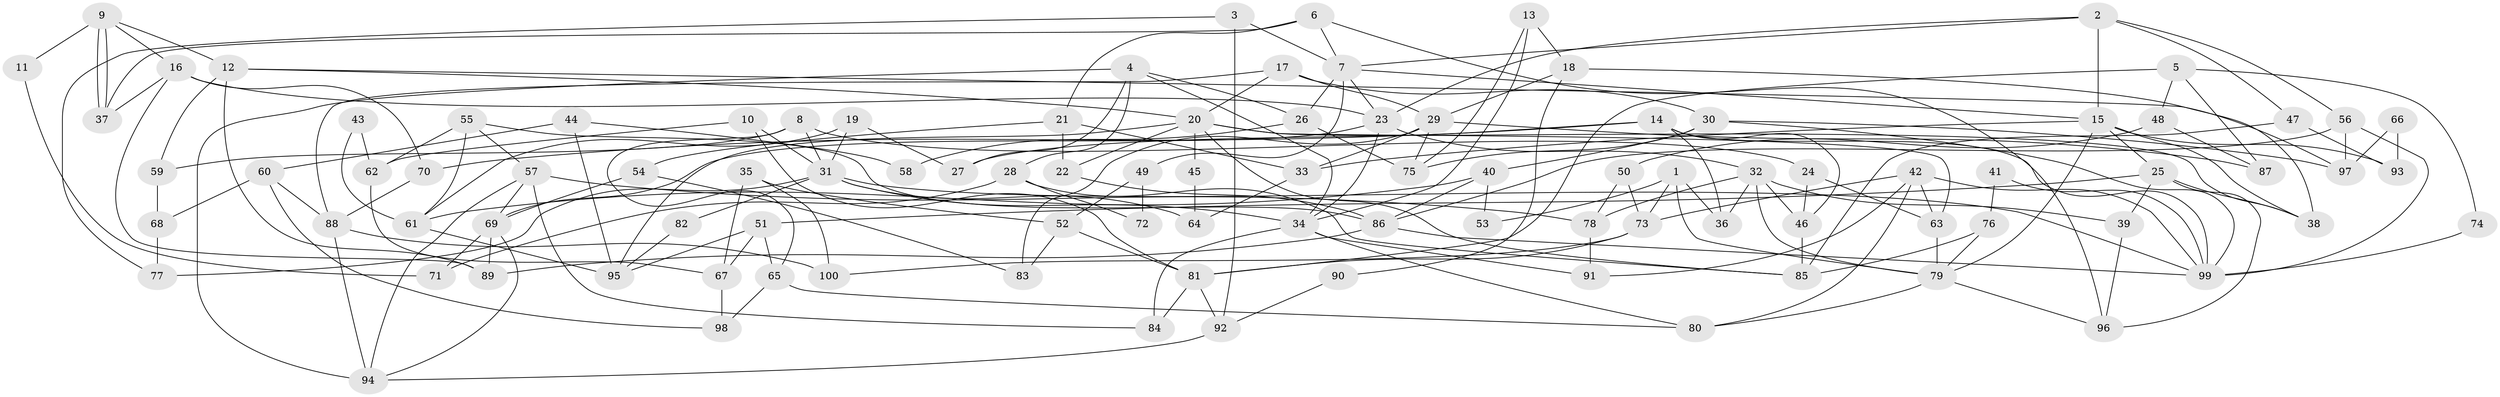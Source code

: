 // Generated by graph-tools (version 1.1) at 2025/36/03/09/25 02:36:04]
// undirected, 100 vertices, 200 edges
graph export_dot {
graph [start="1"]
  node [color=gray90,style=filled];
  1;
  2;
  3;
  4;
  5;
  6;
  7;
  8;
  9;
  10;
  11;
  12;
  13;
  14;
  15;
  16;
  17;
  18;
  19;
  20;
  21;
  22;
  23;
  24;
  25;
  26;
  27;
  28;
  29;
  30;
  31;
  32;
  33;
  34;
  35;
  36;
  37;
  38;
  39;
  40;
  41;
  42;
  43;
  44;
  45;
  46;
  47;
  48;
  49;
  50;
  51;
  52;
  53;
  54;
  55;
  56;
  57;
  58;
  59;
  60;
  61;
  62;
  63;
  64;
  65;
  66;
  67;
  68;
  69;
  70;
  71;
  72;
  73;
  74;
  75;
  76;
  77;
  78;
  79;
  80;
  81;
  82;
  83;
  84;
  85;
  86;
  87;
  88;
  89;
  90;
  91;
  92;
  93;
  94;
  95;
  96;
  97;
  98;
  99;
  100;
  1 -- 79;
  1 -- 36;
  1 -- 53;
  1 -- 73;
  2 -- 7;
  2 -- 23;
  2 -- 15;
  2 -- 47;
  2 -- 56;
  3 -- 7;
  3 -- 92;
  3 -- 77;
  4 -- 26;
  4 -- 34;
  4 -- 27;
  4 -- 28;
  4 -- 94;
  5 -- 48;
  5 -- 81;
  5 -- 74;
  5 -- 87;
  6 -- 37;
  6 -- 96;
  6 -- 7;
  6 -- 21;
  7 -- 15;
  7 -- 23;
  7 -- 26;
  7 -- 49;
  8 -- 65;
  8 -- 31;
  8 -- 24;
  8 -- 59;
  9 -- 37;
  9 -- 37;
  9 -- 16;
  9 -- 11;
  9 -- 12;
  10 -- 62;
  10 -- 31;
  10 -- 81;
  11 -- 71;
  12 -- 20;
  12 -- 59;
  12 -- 89;
  12 -- 97;
  13 -- 18;
  13 -- 34;
  13 -- 75;
  14 -- 27;
  14 -- 70;
  14 -- 36;
  14 -- 46;
  14 -- 99;
  15 -- 79;
  15 -- 25;
  15 -- 33;
  15 -- 38;
  15 -- 93;
  16 -- 89;
  16 -- 23;
  16 -- 37;
  16 -- 70;
  17 -- 30;
  17 -- 29;
  17 -- 20;
  17 -- 88;
  18 -- 38;
  18 -- 29;
  18 -- 90;
  19 -- 61;
  19 -- 31;
  19 -- 27;
  20 -- 63;
  20 -- 22;
  20 -- 38;
  20 -- 45;
  20 -- 85;
  20 -- 95;
  21 -- 33;
  21 -- 22;
  21 -- 54;
  22 -- 86;
  23 -- 69;
  23 -- 32;
  23 -- 34;
  24 -- 63;
  24 -- 46;
  25 -- 38;
  25 -- 39;
  25 -- 51;
  25 -- 96;
  26 -- 75;
  26 -- 58;
  28 -- 85;
  28 -- 71;
  28 -- 72;
  29 -- 75;
  29 -- 83;
  29 -- 33;
  29 -- 87;
  30 -- 99;
  30 -- 97;
  30 -- 40;
  30 -- 75;
  31 -- 99;
  31 -- 34;
  31 -- 64;
  31 -- 77;
  31 -- 82;
  32 -- 46;
  32 -- 36;
  32 -- 39;
  32 -- 78;
  32 -- 79;
  33 -- 64;
  34 -- 84;
  34 -- 80;
  34 -- 91;
  35 -- 100;
  35 -- 67;
  35 -- 52;
  39 -- 96;
  40 -- 86;
  40 -- 53;
  40 -- 61;
  41 -- 99;
  41 -- 76;
  42 -- 99;
  42 -- 80;
  42 -- 63;
  42 -- 73;
  42 -- 91;
  43 -- 61;
  43 -- 62;
  44 -- 60;
  44 -- 95;
  44 -- 58;
  45 -- 64;
  46 -- 85;
  47 -- 85;
  47 -- 93;
  48 -- 50;
  48 -- 87;
  49 -- 52;
  49 -- 72;
  50 -- 78;
  50 -- 73;
  51 -- 95;
  51 -- 65;
  51 -- 67;
  52 -- 81;
  52 -- 83;
  54 -- 69;
  54 -- 83;
  55 -- 57;
  55 -- 86;
  55 -- 61;
  55 -- 62;
  56 -- 86;
  56 -- 97;
  56 -- 99;
  57 -- 69;
  57 -- 78;
  57 -- 84;
  57 -- 94;
  59 -- 68;
  60 -- 88;
  60 -- 68;
  60 -- 98;
  61 -- 95;
  62 -- 67;
  63 -- 79;
  65 -- 80;
  65 -- 98;
  66 -- 97;
  66 -- 93;
  67 -- 98;
  68 -- 77;
  69 -- 89;
  69 -- 94;
  69 -- 71;
  70 -- 88;
  73 -- 81;
  73 -- 100;
  74 -- 99;
  76 -- 79;
  76 -- 85;
  78 -- 91;
  79 -- 96;
  79 -- 80;
  81 -- 84;
  81 -- 92;
  82 -- 95;
  86 -- 99;
  86 -- 89;
  88 -- 94;
  88 -- 100;
  90 -- 92;
  92 -- 94;
}
